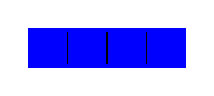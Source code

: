 \begin{tikzpicture}[every node/.style={minimum size=.5cm-\pgflinewidth, outer sep=0pt}]%
    \node[fill=blue] at (0.25,+0.25) { };
    \node[fill=blue] at (0.75,+0.25) { };
    \node[fill=blue] at (1.25,+0.25) { };
    \node[fill=blue] at (1.75,+0.25) { };
    \draw[step=0.5cm,color=black] (0,0) grid (2,0.5);
    \draw[color=blue,line width=0.5mm] (0.025,0.025) rectangle +(1.95,0.45);
\end{tikzpicture}%
